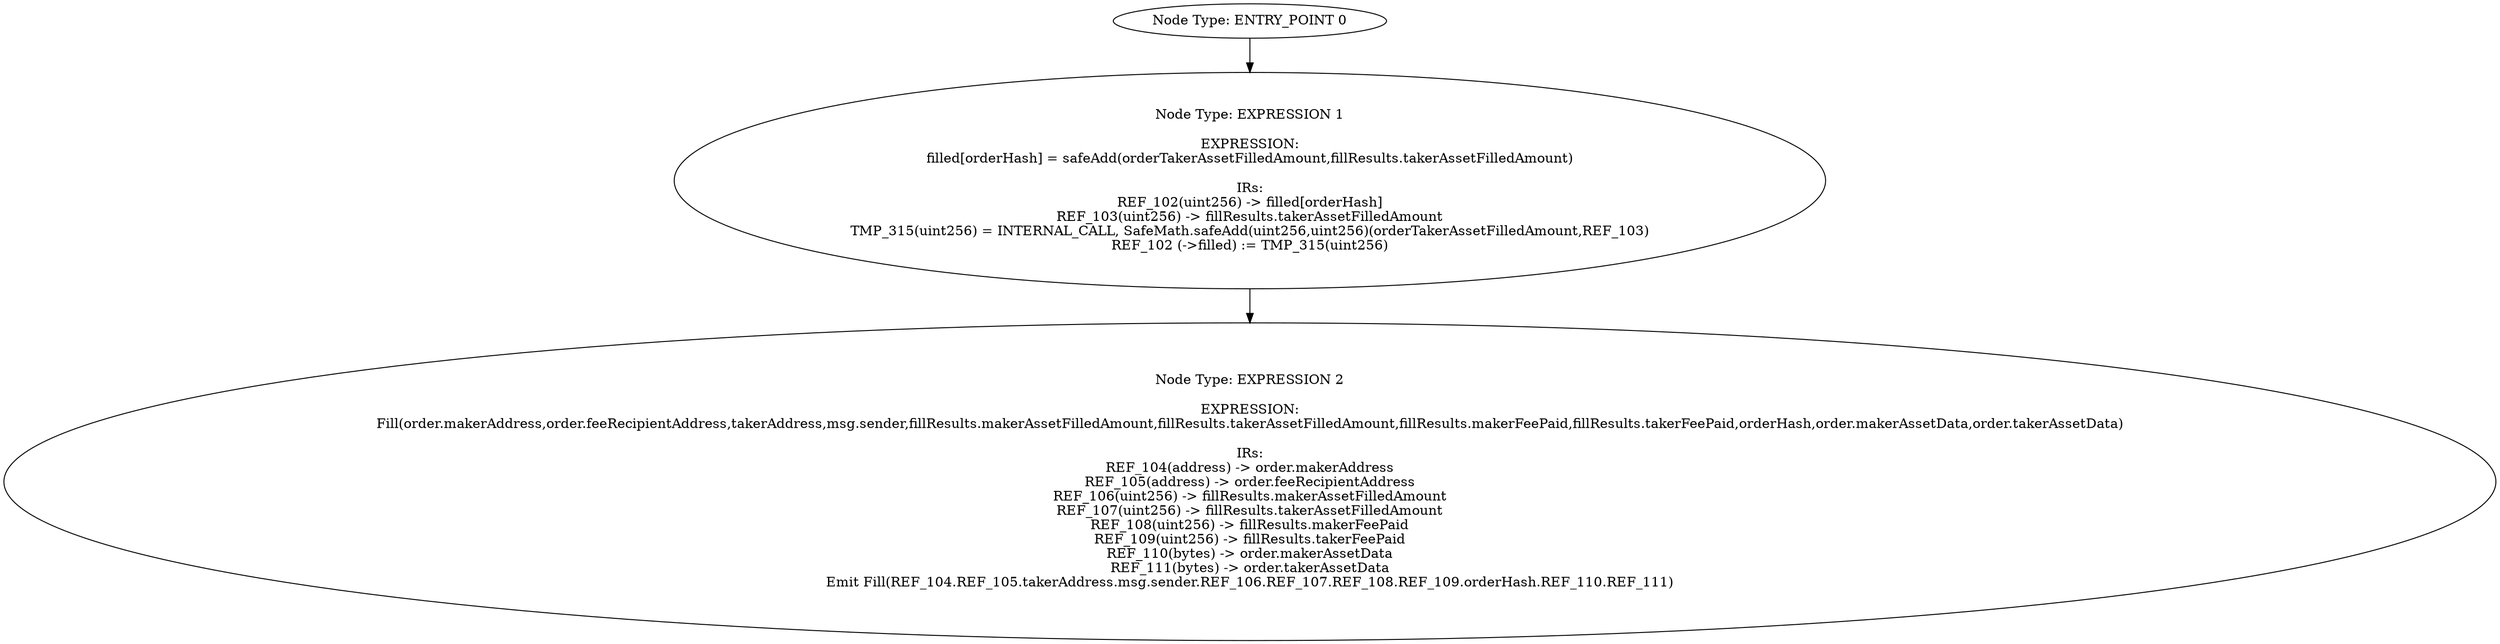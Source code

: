 digraph{
0[label="Node Type: ENTRY_POINT 0
"];
0->1;
1[label="Node Type: EXPRESSION 1

EXPRESSION:
filled[orderHash] = safeAdd(orderTakerAssetFilledAmount,fillResults.takerAssetFilledAmount)

IRs:
REF_102(uint256) -> filled[orderHash]
REF_103(uint256) -> fillResults.takerAssetFilledAmount
TMP_315(uint256) = INTERNAL_CALL, SafeMath.safeAdd(uint256,uint256)(orderTakerAssetFilledAmount,REF_103)
REF_102 (->filled) := TMP_315(uint256)"];
1->2;
2[label="Node Type: EXPRESSION 2

EXPRESSION:
Fill(order.makerAddress,order.feeRecipientAddress,takerAddress,msg.sender,fillResults.makerAssetFilledAmount,fillResults.takerAssetFilledAmount,fillResults.makerFeePaid,fillResults.takerFeePaid,orderHash,order.makerAssetData,order.takerAssetData)

IRs:
REF_104(address) -> order.makerAddress
REF_105(address) -> order.feeRecipientAddress
REF_106(uint256) -> fillResults.makerAssetFilledAmount
REF_107(uint256) -> fillResults.takerAssetFilledAmount
REF_108(uint256) -> fillResults.makerFeePaid
REF_109(uint256) -> fillResults.takerFeePaid
REF_110(bytes) -> order.makerAssetData
REF_111(bytes) -> order.takerAssetData
Emit Fill(REF_104.REF_105.takerAddress.msg.sender.REF_106.REF_107.REF_108.REF_109.orderHash.REF_110.REF_111)"];
}
